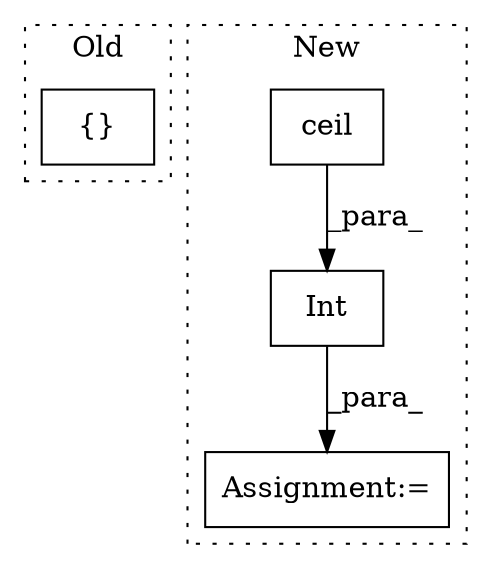 digraph G {
subgraph cluster0 {
1 [label="{}" a="4" s="3456" l="2" shape="box"];
label = "Old";
style="dotted";
}
subgraph cluster1 {
2 [label="ceil" a="32" s="6198,6249" l="5,1" shape="box"];
3 [label="Assignment:=" a="7" s="6263" l="1" shape="box"];
4 [label="Int" a="32" s="6189,6250" l="4,1" shape="box"];
label = "New";
style="dotted";
}
2 -> 4 [label="_para_"];
4 -> 3 [label="_para_"];
}